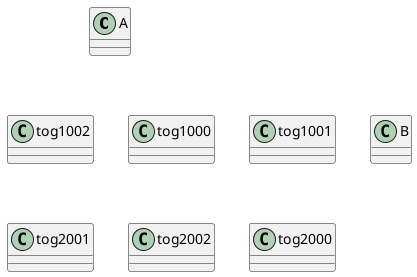 {
  "sha1": "9ng0ubpl3hsd4fxdn2szvqmhga4v7uk",
  "insertion": {
    "when": "2024-05-30T20:48:21.726Z",
    "user": "plantuml@gmail.com"
  }
}
@startuml
'!pragma svek_trace on

class A

together {
	class tog1000
	class tog1001
	class tog1002
}

class B

together {
	class tog2000
	class tog2001
	class tog2002
}


@enduml
